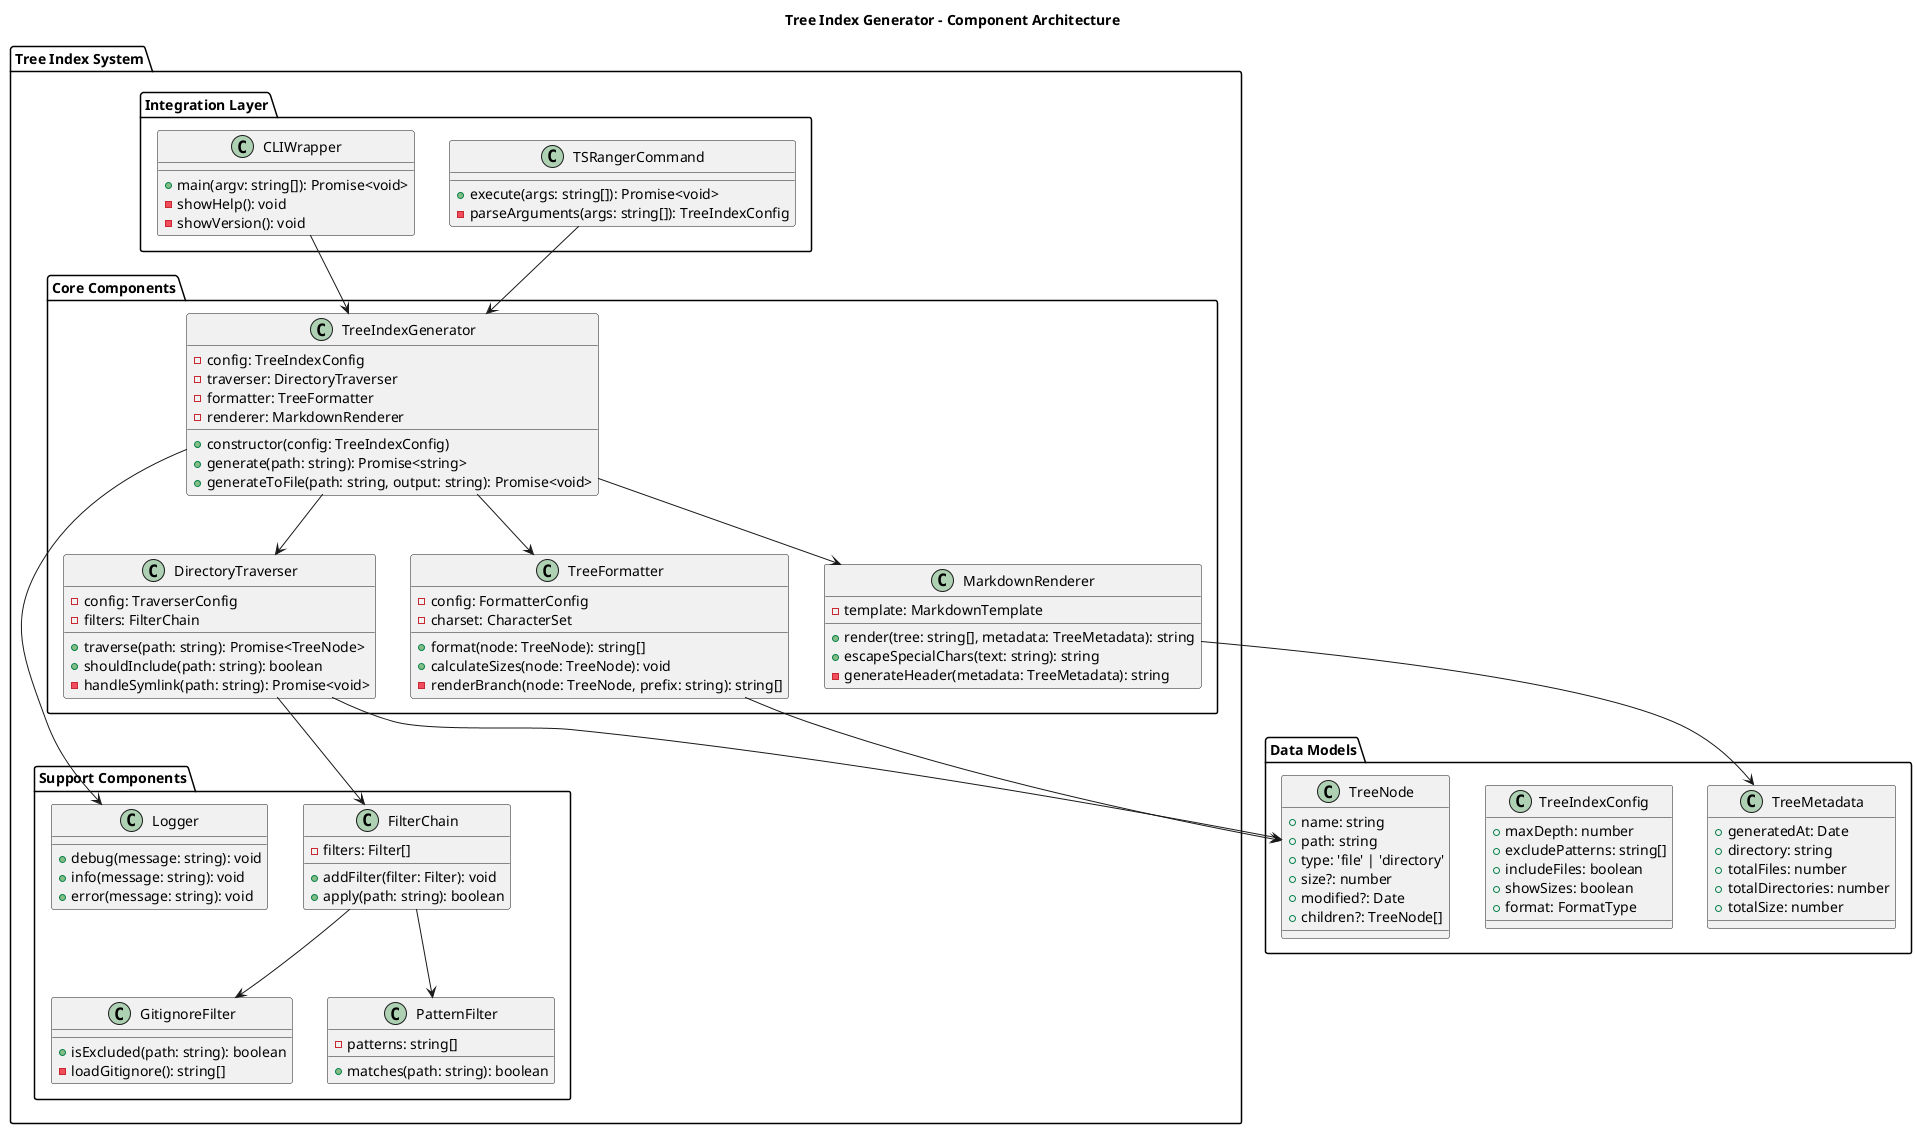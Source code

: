@startuml tree-index-generator
!define RECTANGLE class

title Tree Index Generator - Component Architecture

package "Tree Index System" {
  package "Core Components" {
    RECTANGLE TreeIndexGenerator {
      - config: TreeIndexConfig
      - traverser: DirectoryTraverser
      - formatter: TreeFormatter
      - renderer: MarkdownRenderer
      + constructor(config: TreeIndexConfig)
      + generate(path: string): Promise<string>
      + generateToFile(path: string, output: string): Promise<void>
    }
    
    RECTANGLE DirectoryTraverser {
      - config: TraverserConfig
      - filters: FilterChain
      + traverse(path: string): Promise<TreeNode>
      + shouldInclude(path: string): boolean
      - handleSymlink(path: string): Promise<void>
    }
    
    RECTANGLE TreeFormatter {
      - config: FormatterConfig
      - charset: CharacterSet
      + format(node: TreeNode): string[]
      + calculateSizes(node: TreeNode): void
      - renderBranch(node: TreeNode, prefix: string): string[]
    }
    
    RECTANGLE MarkdownRenderer {
      - template: MarkdownTemplate
      + render(tree: string[], metadata: TreeMetadata): string
      + escapeSpecialChars(text: string): string
      - generateHeader(metadata: TreeMetadata): string
    }
  }
  
  package "Support Components" {
    RECTANGLE FilterChain {
      - filters: Filter[]
      + addFilter(filter: Filter): void
      + apply(path: string): boolean
    }
    
    RECTANGLE GitignoreFilter {
      + isExcluded(path: string): boolean
      - loadGitignore(): string[]
    }
    
    RECTANGLE PatternFilter {
      - patterns: string[]
      + matches(path: string): boolean
    }
    
    RECTANGLE Logger {
      + debug(message: string): void
      + info(message: string): void
      + error(message: string): void
    }
  }
  
  package "Integration Layer" {
    RECTANGLE TSRangerCommand {
      + execute(args: string[]): Promise<void>
      - parseArguments(args: string[]): TreeIndexConfig
    }
    
    RECTANGLE CLIWrapper {
      + main(argv: string[]): Promise<void>
      - showHelp(): void
      - showVersion(): void
    }
  }
}

package "Data Models" {
  RECTANGLE TreeNode {
    + name: string
    + path: string
    + type: 'file' | 'directory'
    + size?: number
    + modified?: Date
    + children?: TreeNode[]
  }
  
  RECTANGLE TreeIndexConfig {
    + maxDepth: number
    + excludePatterns: string[]
    + includeFiles: boolean
    + showSizes: boolean
    + format: FormatType
  }
  
  RECTANGLE TreeMetadata {
    + generatedAt: Date
    + directory: string
    + totalFiles: number
    + totalDirectories: number
    + totalSize: number
  }
}

' Relationships
TreeIndexGenerator --> DirectoryTraverser
TreeIndexGenerator --> TreeFormatter
TreeIndexGenerator --> MarkdownRenderer
DirectoryTraverser --> FilterChain
DirectoryTraverser --> TreeNode
FilterChain --> GitignoreFilter
FilterChain --> PatternFilter
TreeFormatter --> TreeNode
MarkdownRenderer --> TreeMetadata
TSRangerCommand --> TreeIndexGenerator
CLIWrapper --> TreeIndexGenerator
TreeIndexGenerator --> Logger

@enduml